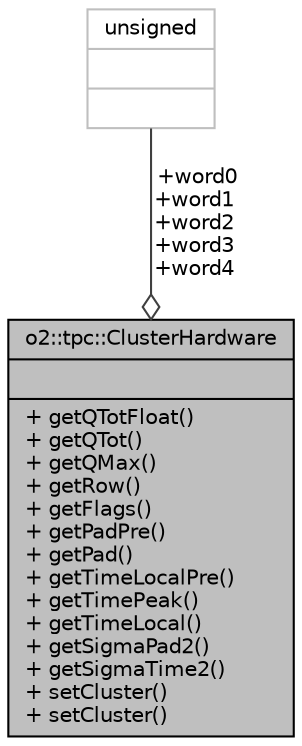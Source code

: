 digraph "o2::tpc::ClusterHardware"
{
 // INTERACTIVE_SVG=YES
  bgcolor="transparent";
  edge [fontname="Helvetica",fontsize="10",labelfontname="Helvetica",labelfontsize="10"];
  node [fontname="Helvetica",fontsize="10",shape=record];
  Node1 [label="{o2::tpc::ClusterHardware\n||+ getQTotFloat()\l+ getQTot()\l+ getQMax()\l+ getRow()\l+ getFlags()\l+ getPadPre()\l+ getPad()\l+ getTimeLocalPre()\l+ getTimePeak()\l+ getTimeLocal()\l+ getSigmaPad2()\l+ getSigmaTime2()\l+ setCluster()\l+ setCluster()\l}",height=0.2,width=0.4,color="black", fillcolor="grey75", style="filled", fontcolor="black"];
  Node2 -> Node1 [color="grey25",fontsize="10",style="solid",label=" +word0\n+word1\n+word2\n+word3\n+word4" ,arrowhead="odiamond",fontname="Helvetica"];
  Node2 [label="{unsigned\n||}",height=0.2,width=0.4,color="grey75"];
}
